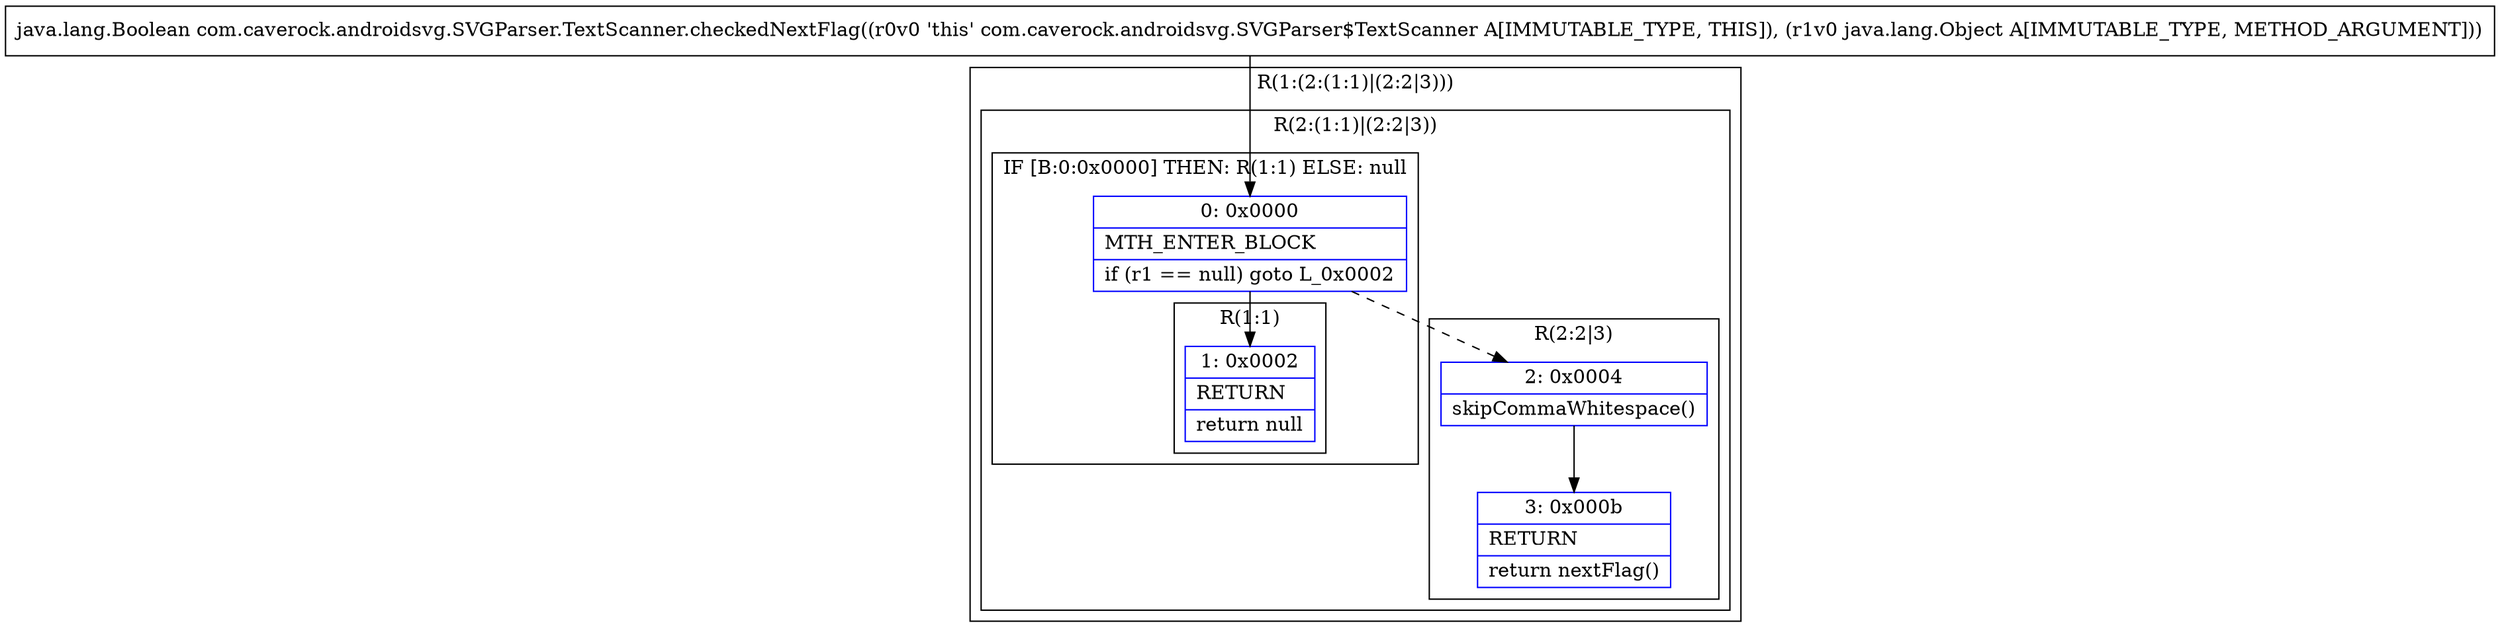 digraph "CFG forcom.caverock.androidsvg.SVGParser.TextScanner.checkedNextFlag(Ljava\/lang\/Object;)Ljava\/lang\/Boolean;" {
subgraph cluster_Region_338302466 {
label = "R(1:(2:(1:1)|(2:2|3)))";
node [shape=record,color=blue];
subgraph cluster_Region_650042410 {
label = "R(2:(1:1)|(2:2|3))";
node [shape=record,color=blue];
subgraph cluster_IfRegion_1378473073 {
label = "IF [B:0:0x0000] THEN: R(1:1) ELSE: null";
node [shape=record,color=blue];
Node_0 [shape=record,label="{0\:\ 0x0000|MTH_ENTER_BLOCK\l|if (r1 == null) goto L_0x0002\l}"];
subgraph cluster_Region_1838953656 {
label = "R(1:1)";
node [shape=record,color=blue];
Node_1 [shape=record,label="{1\:\ 0x0002|RETURN\l|return null\l}"];
}
}
subgraph cluster_Region_692233487 {
label = "R(2:2|3)";
node [shape=record,color=blue];
Node_2 [shape=record,label="{2\:\ 0x0004|skipCommaWhitespace()\l}"];
Node_3 [shape=record,label="{3\:\ 0x000b|RETURN\l|return nextFlag()\l}"];
}
}
}
MethodNode[shape=record,label="{java.lang.Boolean com.caverock.androidsvg.SVGParser.TextScanner.checkedNextFlag((r0v0 'this' com.caverock.androidsvg.SVGParser$TextScanner A[IMMUTABLE_TYPE, THIS]), (r1v0 java.lang.Object A[IMMUTABLE_TYPE, METHOD_ARGUMENT])) }"];
MethodNode -> Node_0;
Node_0 -> Node_1;
Node_0 -> Node_2[style=dashed];
Node_2 -> Node_3;
}

